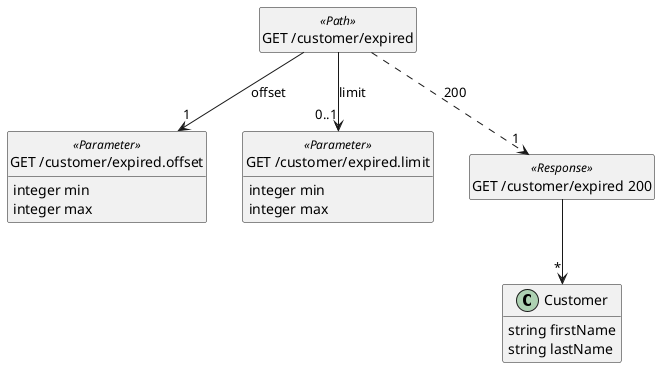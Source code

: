 @startuml
hide <<Path>> circle
hide <<Response>> circle
hide <<Parameter>> circle
hide empty methods
hide empty fields
set namespaceSeparator none

class "Customer" {
  {field} string firstName 
  {field} string lastName 
}

class "GET /customer/expired" <<Path>> {
}

class "GET /customer/expired.offset" <<Parameter>> {
  {field} integer min 
  {field} integer max 
}

class "GET /customer/expired.limit" <<Parameter>> {
  {field} integer min 
  {field} integer max 
}

class "GET /customer/expired 200" <<Response>> {
}

"GET /customer/expired" --> "1" "GET /customer/expired.offset"  :  "offset"

"GET /customer/expired" --> "0..1" "GET /customer/expired.limit"  :  "limit"

"GET /customer/expired 200" --> "*" "Customer"

"GET /customer/expired" ..> "1" "GET /customer/expired 200"  :  "200"

@enduml